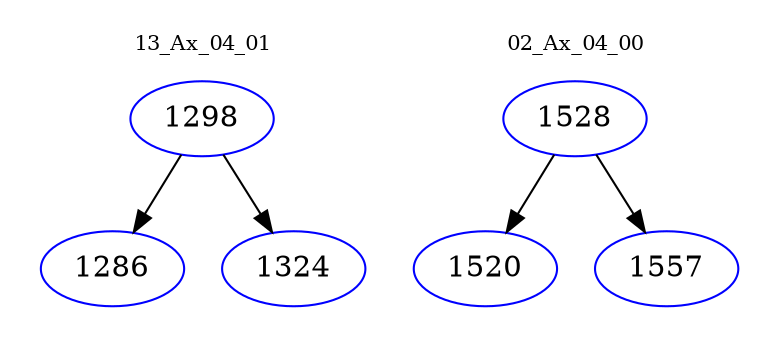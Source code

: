 digraph{
subgraph cluster_0 {
color = white
label = "13_Ax_04_01";
fontsize=10;
T0_1298 [label="1298", color="blue"]
T0_1298 -> T0_1286 [color="black"]
T0_1286 [label="1286", color="blue"]
T0_1298 -> T0_1324 [color="black"]
T0_1324 [label="1324", color="blue"]
}
subgraph cluster_1 {
color = white
label = "02_Ax_04_00";
fontsize=10;
T1_1528 [label="1528", color="blue"]
T1_1528 -> T1_1520 [color="black"]
T1_1520 [label="1520", color="blue"]
T1_1528 -> T1_1557 [color="black"]
T1_1557 [label="1557", color="blue"]
}
}
